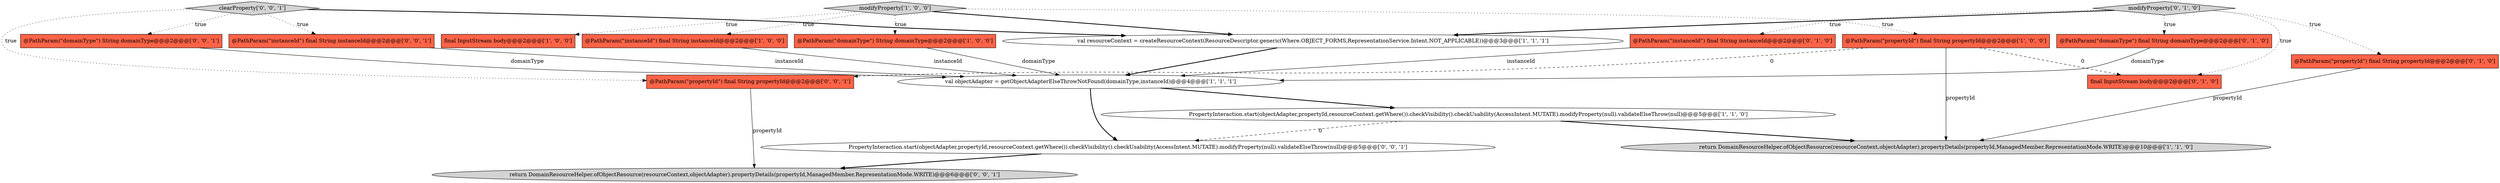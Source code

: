 digraph {
0 [style = filled, label = "return DomainResourceHelper.ofObjectResource(resourceContext,objectAdapter).propertyDetails(propertyId,ManagedMember.RepresentationMode.WRITE)@@@10@@@['1', '1', '0']", fillcolor = lightgray, shape = ellipse image = "AAA0AAABBB1BBB"];
3 [style = filled, label = "final InputStream body@@@2@@@['1', '0', '0']", fillcolor = tomato, shape = box image = "AAA0AAABBB1BBB"];
7 [style = filled, label = "@PathParam(\"domainType\") String domainType@@@2@@@['1', '0', '0']", fillcolor = tomato, shape = box image = "AAA0AAABBB1BBB"];
18 [style = filled, label = "return DomainResourceHelper.ofObjectResource(resourceContext,objectAdapter).propertyDetails(propertyId,ManagedMember.RepresentationMode.WRITE)@@@6@@@['0', '0', '1']", fillcolor = lightgray, shape = ellipse image = "AAA0AAABBB3BBB"];
10 [style = filled, label = "@PathParam(\"instanceId\") final String instanceId@@@2@@@['0', '1', '0']", fillcolor = tomato, shape = box image = "AAA0AAABBB2BBB"];
4 [style = filled, label = "val resourceContext = createResourceContext(ResourceDescriptor.generic(Where.OBJECT_FORMS,RepresentationService.Intent.NOT_APPLICABLE))@@@3@@@['1', '1', '1']", fillcolor = white, shape = ellipse image = "AAA0AAABBB1BBB"];
12 [style = filled, label = "final InputStream body@@@2@@@['0', '1', '0']", fillcolor = tomato, shape = box image = "AAA1AAABBB2BBB"];
5 [style = filled, label = "@PathParam(\"instanceId\") final String instanceId@@@2@@@['1', '0', '0']", fillcolor = tomato, shape = box image = "AAA0AAABBB1BBB"];
13 [style = filled, label = "modifyProperty['0', '1', '0']", fillcolor = lightgray, shape = diamond image = "AAA0AAABBB2BBB"];
15 [style = filled, label = "@PathParam(\"instanceId\") final String instanceId@@@2@@@['0', '0', '1']", fillcolor = tomato, shape = box image = "AAA0AAABBB3BBB"];
16 [style = filled, label = "PropertyInteraction.start(objectAdapter,propertyId,resourceContext.getWhere()).checkVisibility().checkUsability(AccessIntent.MUTATE).modifyProperty(null).validateElseThrow(null)@@@5@@@['0', '0', '1']", fillcolor = white, shape = ellipse image = "AAA0AAABBB3BBB"];
8 [style = filled, label = "@PathParam(\"propertyId\") final String propertyId@@@2@@@['1', '0', '0']", fillcolor = tomato, shape = box image = "AAA1AAABBB1BBB"];
6 [style = filled, label = "modifyProperty['1', '0', '0']", fillcolor = lightgray, shape = diamond image = "AAA0AAABBB1BBB"];
17 [style = filled, label = "@PathParam(\"propertyId\") final String propertyId@@@2@@@['0', '0', '1']", fillcolor = tomato, shape = box image = "AAA0AAABBB3BBB"];
2 [style = filled, label = "val objectAdapter = getObjectAdapterElseThrowNotFound(domainType,instanceId)@@@4@@@['1', '1', '1']", fillcolor = white, shape = ellipse image = "AAA0AAABBB1BBB"];
19 [style = filled, label = "clearProperty['0', '0', '1']", fillcolor = lightgray, shape = diamond image = "AAA0AAABBB3BBB"];
14 [style = filled, label = "@PathParam(\"domainType\") String domainType@@@2@@@['0', '0', '1']", fillcolor = tomato, shape = box image = "AAA0AAABBB3BBB"];
9 [style = filled, label = "@PathParam(\"domainType\") final String domainType@@@2@@@['0', '1', '0']", fillcolor = tomato, shape = box image = "AAA0AAABBB2BBB"];
11 [style = filled, label = "@PathParam(\"propertyId\") final String propertyId@@@2@@@['0', '1', '0']", fillcolor = tomato, shape = box image = "AAA0AAABBB2BBB"];
1 [style = filled, label = "PropertyInteraction.start(objectAdapter,propertyId,resourceContext.getWhere()).checkVisibility().checkUsability(AccessIntent.MUTATE).modifyProperty(null).validateElseThrow(null)@@@5@@@['1', '1', '0']", fillcolor = white, shape = ellipse image = "AAA0AAABBB1BBB"];
19->14 [style = dotted, label="true"];
16->18 [style = bold, label=""];
5->2 [style = solid, label="instanceId"];
13->12 [style = dotted, label="true"];
19->17 [style = dotted, label="true"];
2->1 [style = bold, label=""];
11->0 [style = solid, label="propertyId"];
8->12 [style = dashed, label="0"];
4->2 [style = bold, label=""];
1->0 [style = bold, label=""];
19->15 [style = dotted, label="true"];
13->10 [style = dotted, label="true"];
17->18 [style = solid, label="propertyId"];
6->4 [style = bold, label=""];
10->2 [style = solid, label="instanceId"];
7->2 [style = solid, label="domainType"];
13->9 [style = dotted, label="true"];
6->8 [style = dotted, label="true"];
1->16 [style = dashed, label="0"];
8->0 [style = solid, label="propertyId"];
9->2 [style = solid, label="domainType"];
6->7 [style = dotted, label="true"];
8->17 [style = dashed, label="0"];
13->11 [style = dotted, label="true"];
14->2 [style = solid, label="domainType"];
19->4 [style = bold, label=""];
6->3 [style = dotted, label="true"];
15->2 [style = solid, label="instanceId"];
6->5 [style = dotted, label="true"];
13->4 [style = bold, label=""];
2->16 [style = bold, label=""];
}
